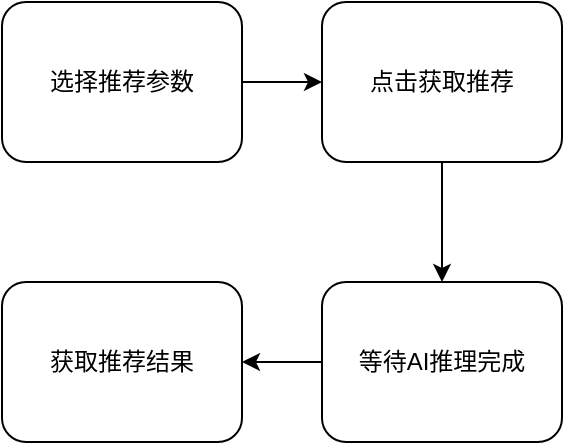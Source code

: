 <mxfile version="26.2.9">
  <diagram id="C5RBs43oDa-KdzZeNtuy" name="Page-1">
    <mxGraphModel dx="870" dy="439" grid="1" gridSize="10" guides="1" tooltips="1" connect="1" arrows="1" fold="1" page="1" pageScale="1" pageWidth="827" pageHeight="1169" math="0" shadow="0">
      <root>
        <mxCell id="WIyWlLk6GJQsqaUBKTNV-0" />
        <mxCell id="WIyWlLk6GJQsqaUBKTNV-1" parent="WIyWlLk6GJQsqaUBKTNV-0" />
        <mxCell id="xwGNpUv8_wgzNb75v3oQ-0" value="选择推荐参数" style="rounded=1;whiteSpace=wrap;html=1;" vertex="1" parent="WIyWlLk6GJQsqaUBKTNV-1">
          <mxGeometry x="40" y="160" width="120" height="80" as="geometry" />
        </mxCell>
        <mxCell id="xwGNpUv8_wgzNb75v3oQ-3" value="" style="edgeStyle=orthogonalEdgeStyle;rounded=0;orthogonalLoop=1;jettySize=auto;html=1;exitX=1;exitY=0.5;exitDx=0;exitDy=0;" edge="1" parent="WIyWlLk6GJQsqaUBKTNV-1" source="xwGNpUv8_wgzNb75v3oQ-0" target="xwGNpUv8_wgzNb75v3oQ-2">
          <mxGeometry relative="1" as="geometry">
            <mxPoint x="240" y="200.167" as="targetPoint" />
            <mxPoint x="160" y="200" as="sourcePoint" />
          </mxGeometry>
        </mxCell>
        <mxCell id="xwGNpUv8_wgzNb75v3oQ-9" style="edgeStyle=orthogonalEdgeStyle;rounded=0;orthogonalLoop=1;jettySize=auto;html=1;" edge="1" parent="WIyWlLk6GJQsqaUBKTNV-1" source="xwGNpUv8_wgzNb75v3oQ-2" target="xwGNpUv8_wgzNb75v3oQ-5">
          <mxGeometry relative="1" as="geometry" />
        </mxCell>
        <mxCell id="xwGNpUv8_wgzNb75v3oQ-2" value="点击获取推荐" style="rounded=1;whiteSpace=wrap;html=1;" vertex="1" parent="WIyWlLk6GJQsqaUBKTNV-1">
          <mxGeometry x="200" y="160" width="120" height="80" as="geometry" />
        </mxCell>
        <mxCell id="xwGNpUv8_wgzNb75v3oQ-8" style="edgeStyle=orthogonalEdgeStyle;rounded=0;orthogonalLoop=1;jettySize=auto;html=1;entryX=1;entryY=0.5;entryDx=0;entryDy=0;" edge="1" parent="WIyWlLk6GJQsqaUBKTNV-1" source="xwGNpUv8_wgzNb75v3oQ-5" target="xwGNpUv8_wgzNb75v3oQ-6">
          <mxGeometry relative="1" as="geometry" />
        </mxCell>
        <mxCell id="xwGNpUv8_wgzNb75v3oQ-5" value="等待AI推理完成" style="rounded=1;whiteSpace=wrap;html=1;" vertex="1" parent="WIyWlLk6GJQsqaUBKTNV-1">
          <mxGeometry x="200" y="300" width="120" height="80" as="geometry" />
        </mxCell>
        <mxCell id="xwGNpUv8_wgzNb75v3oQ-6" value="获取推荐结果" style="rounded=1;whiteSpace=wrap;html=1;" vertex="1" parent="WIyWlLk6GJQsqaUBKTNV-1">
          <mxGeometry x="40" y="300" width="120" height="80" as="geometry" />
        </mxCell>
      </root>
    </mxGraphModel>
  </diagram>
</mxfile>
